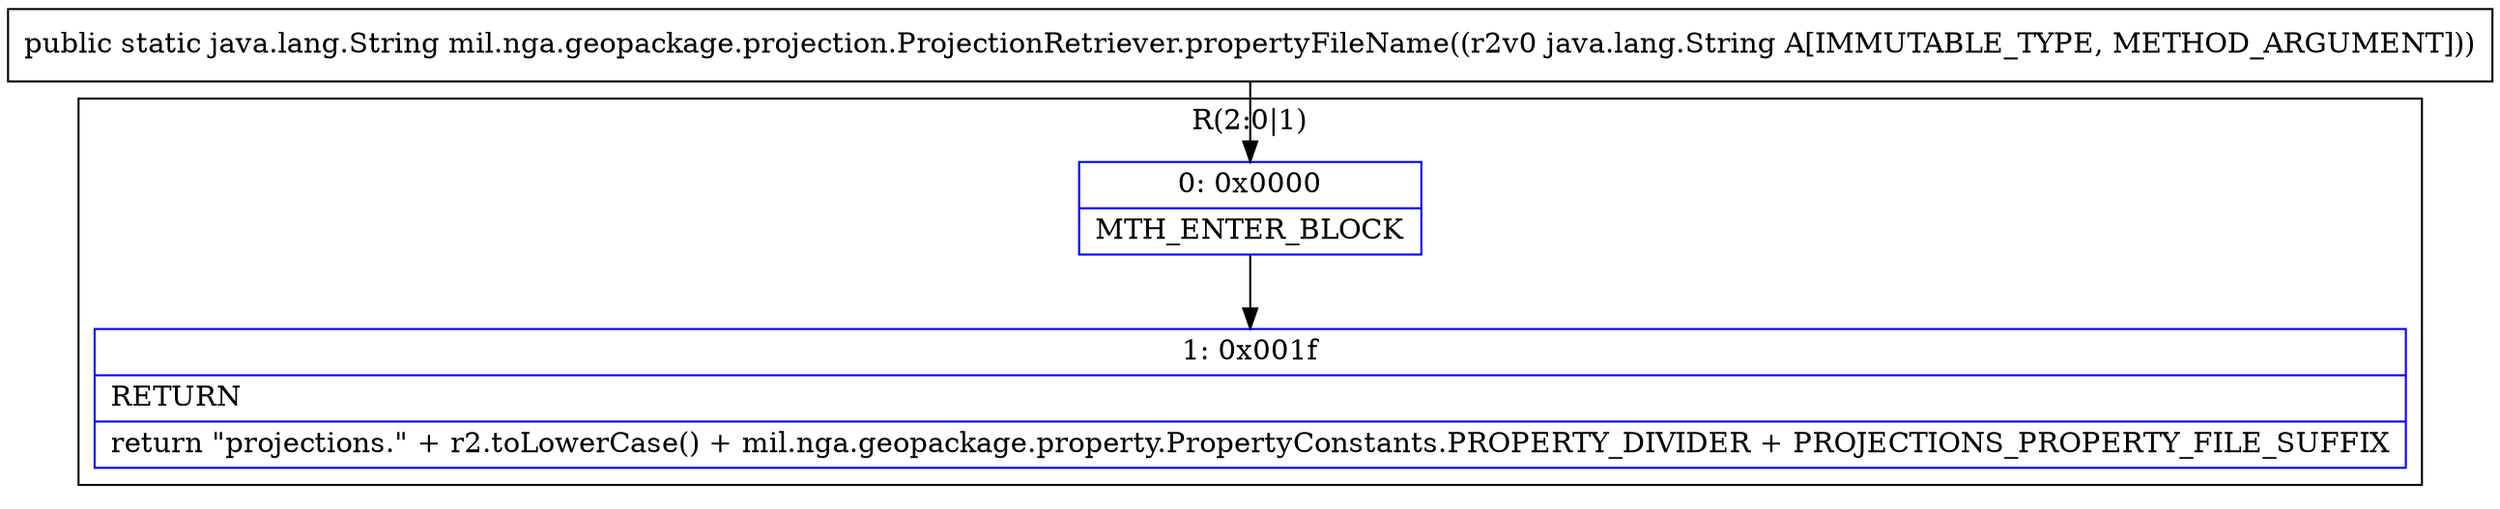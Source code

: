 digraph "CFG formil.nga.geopackage.projection.ProjectionRetriever.propertyFileName(Ljava\/lang\/String;)Ljava\/lang\/String;" {
subgraph cluster_Region_1384172782 {
label = "R(2:0|1)";
node [shape=record,color=blue];
Node_0 [shape=record,label="{0\:\ 0x0000|MTH_ENTER_BLOCK\l}"];
Node_1 [shape=record,label="{1\:\ 0x001f|RETURN\l|return \"projections.\" + r2.toLowerCase() + mil.nga.geopackage.property.PropertyConstants.PROPERTY_DIVIDER + PROJECTIONS_PROPERTY_FILE_SUFFIX\l}"];
}
MethodNode[shape=record,label="{public static java.lang.String mil.nga.geopackage.projection.ProjectionRetriever.propertyFileName((r2v0 java.lang.String A[IMMUTABLE_TYPE, METHOD_ARGUMENT])) }"];
MethodNode -> Node_0;
Node_0 -> Node_1;
}

